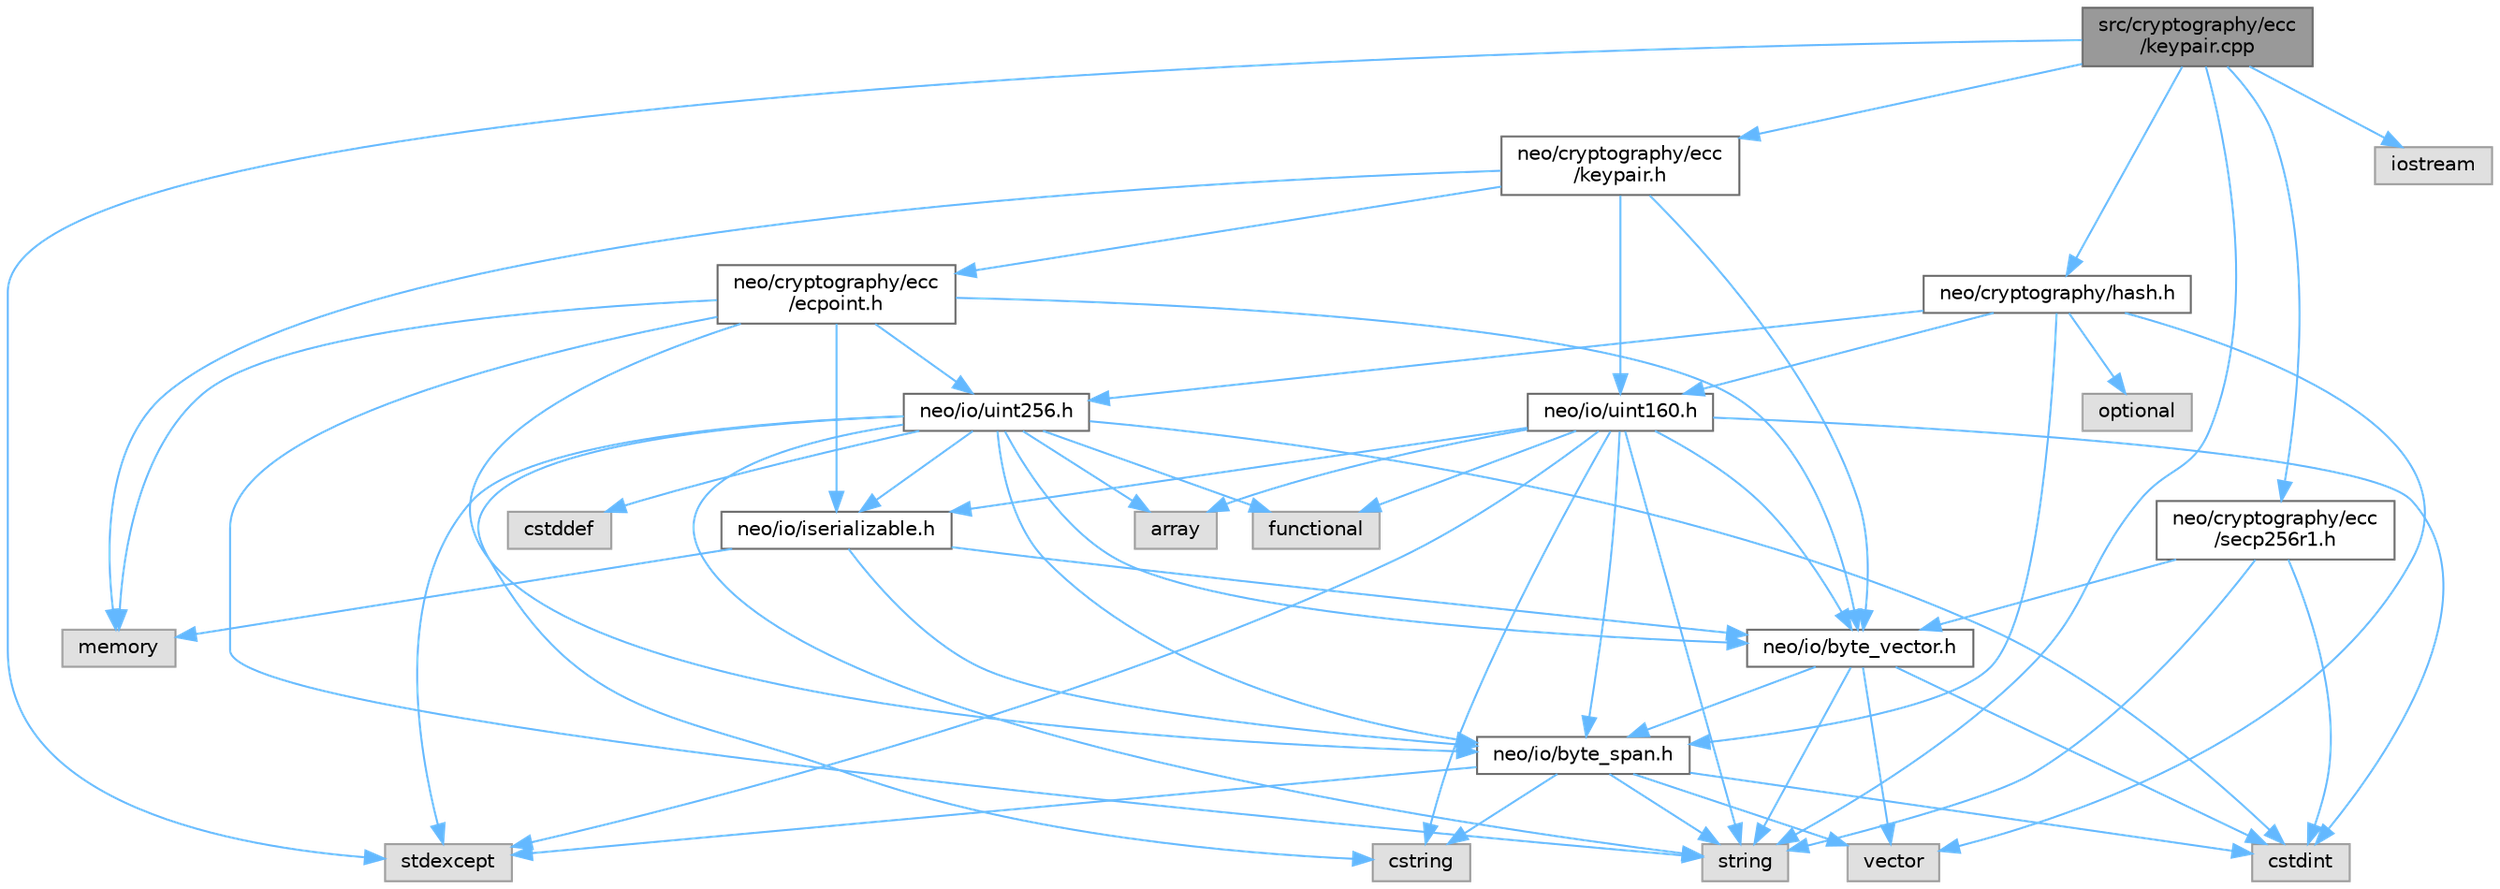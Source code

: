 digraph "src/cryptography/ecc/keypair.cpp"
{
 // LATEX_PDF_SIZE
  bgcolor="transparent";
  edge [fontname=Helvetica,fontsize=10,labelfontname=Helvetica,labelfontsize=10];
  node [fontname=Helvetica,fontsize=10,shape=box,height=0.2,width=0.4];
  Node1 [id="Node000001",label="src/cryptography/ecc\l/keypair.cpp",height=0.2,width=0.4,color="gray40", fillcolor="grey60", style="filled", fontcolor="black",tooltip=" "];
  Node1 -> Node2 [id="edge56_Node000001_Node000002",color="steelblue1",style="solid",tooltip=" "];
  Node2 [id="Node000002",label="neo/cryptography/ecc\l/keypair.h",height=0.2,width=0.4,color="grey40", fillcolor="white", style="filled",URL="$keypair_8h.html",tooltip=" "];
  Node2 -> Node3 [id="edge57_Node000002_Node000003",color="steelblue1",style="solid",tooltip=" "];
  Node3 [id="Node000003",label="neo/cryptography/ecc\l/ecpoint.h",height=0.2,width=0.4,color="grey40", fillcolor="white", style="filled",URL="$ecpoint_8h.html",tooltip=" "];
  Node3 -> Node4 [id="edge58_Node000003_Node000004",color="steelblue1",style="solid",tooltip=" "];
  Node4 [id="Node000004",label="neo/io/byte_span.h",height=0.2,width=0.4,color="grey40", fillcolor="white", style="filled",URL="$io_2byte__span_8h.html",tooltip=" "];
  Node4 -> Node5 [id="edge59_Node000004_Node000005",color="steelblue1",style="solid",tooltip=" "];
  Node5 [id="Node000005",label="cstdint",height=0.2,width=0.4,color="grey60", fillcolor="#E0E0E0", style="filled",tooltip=" "];
  Node4 -> Node6 [id="edge60_Node000004_Node000006",color="steelblue1",style="solid",tooltip=" "];
  Node6 [id="Node000006",label="cstring",height=0.2,width=0.4,color="grey60", fillcolor="#E0E0E0", style="filled",tooltip=" "];
  Node4 -> Node7 [id="edge61_Node000004_Node000007",color="steelblue1",style="solid",tooltip=" "];
  Node7 [id="Node000007",label="stdexcept",height=0.2,width=0.4,color="grey60", fillcolor="#E0E0E0", style="filled",tooltip=" "];
  Node4 -> Node8 [id="edge62_Node000004_Node000008",color="steelblue1",style="solid",tooltip=" "];
  Node8 [id="Node000008",label="string",height=0.2,width=0.4,color="grey60", fillcolor="#E0E0E0", style="filled",tooltip=" "];
  Node4 -> Node9 [id="edge63_Node000004_Node000009",color="steelblue1",style="solid",tooltip=" "];
  Node9 [id="Node000009",label="vector",height=0.2,width=0.4,color="grey60", fillcolor="#E0E0E0", style="filled",tooltip=" "];
  Node3 -> Node10 [id="edge64_Node000003_Node000010",color="steelblue1",style="solid",tooltip=" "];
  Node10 [id="Node000010",label="neo/io/byte_vector.h",height=0.2,width=0.4,color="grey40", fillcolor="white", style="filled",URL="$io_2byte__vector_8h.html",tooltip=" "];
  Node10 -> Node4 [id="edge65_Node000010_Node000004",color="steelblue1",style="solid",tooltip=" "];
  Node10 -> Node5 [id="edge66_Node000010_Node000005",color="steelblue1",style="solid",tooltip=" "];
  Node10 -> Node8 [id="edge67_Node000010_Node000008",color="steelblue1",style="solid",tooltip=" "];
  Node10 -> Node9 [id="edge68_Node000010_Node000009",color="steelblue1",style="solid",tooltip=" "];
  Node3 -> Node11 [id="edge69_Node000003_Node000011",color="steelblue1",style="solid",tooltip=" "];
  Node11 [id="Node000011",label="neo/io/iserializable.h",height=0.2,width=0.4,color="grey40", fillcolor="white", style="filled",URL="$iserializable_8h.html",tooltip=" "];
  Node11 -> Node4 [id="edge70_Node000011_Node000004",color="steelblue1",style="solid",tooltip=" "];
  Node11 -> Node10 [id="edge71_Node000011_Node000010",color="steelblue1",style="solid",tooltip=" "];
  Node11 -> Node12 [id="edge72_Node000011_Node000012",color="steelblue1",style="solid",tooltip=" "];
  Node12 [id="Node000012",label="memory",height=0.2,width=0.4,color="grey60", fillcolor="#E0E0E0", style="filled",tooltip=" "];
  Node3 -> Node13 [id="edge73_Node000003_Node000013",color="steelblue1",style="solid",tooltip=" "];
  Node13 [id="Node000013",label="neo/io/uint256.h",height=0.2,width=0.4,color="grey40", fillcolor="white", style="filled",URL="$uint256_8h.html",tooltip=" "];
  Node13 -> Node4 [id="edge74_Node000013_Node000004",color="steelblue1",style="solid",tooltip=" "];
  Node13 -> Node10 [id="edge75_Node000013_Node000010",color="steelblue1",style="solid",tooltip=" "];
  Node13 -> Node11 [id="edge76_Node000013_Node000011",color="steelblue1",style="solid",tooltip=" "];
  Node13 -> Node14 [id="edge77_Node000013_Node000014",color="steelblue1",style="solid",tooltip=" "];
  Node14 [id="Node000014",label="array",height=0.2,width=0.4,color="grey60", fillcolor="#E0E0E0", style="filled",tooltip=" "];
  Node13 -> Node15 [id="edge78_Node000013_Node000015",color="steelblue1",style="solid",tooltip=" "];
  Node15 [id="Node000015",label="cstddef",height=0.2,width=0.4,color="grey60", fillcolor="#E0E0E0", style="filled",tooltip=" "];
  Node13 -> Node5 [id="edge79_Node000013_Node000005",color="steelblue1",style="solid",tooltip=" "];
  Node13 -> Node6 [id="edge80_Node000013_Node000006",color="steelblue1",style="solid",tooltip=" "];
  Node13 -> Node16 [id="edge81_Node000013_Node000016",color="steelblue1",style="solid",tooltip=" "];
  Node16 [id="Node000016",label="functional",height=0.2,width=0.4,color="grey60", fillcolor="#E0E0E0", style="filled",tooltip=" "];
  Node13 -> Node7 [id="edge82_Node000013_Node000007",color="steelblue1",style="solid",tooltip=" "];
  Node13 -> Node8 [id="edge83_Node000013_Node000008",color="steelblue1",style="solid",tooltip=" "];
  Node3 -> Node12 [id="edge84_Node000003_Node000012",color="steelblue1",style="solid",tooltip=" "];
  Node3 -> Node8 [id="edge85_Node000003_Node000008",color="steelblue1",style="solid",tooltip=" "];
  Node2 -> Node10 [id="edge86_Node000002_Node000010",color="steelblue1",style="solid",tooltip=" "];
  Node2 -> Node17 [id="edge87_Node000002_Node000017",color="steelblue1",style="solid",tooltip=" "];
  Node17 [id="Node000017",label="neo/io/uint160.h",height=0.2,width=0.4,color="grey40", fillcolor="white", style="filled",URL="$uint160_8h.html",tooltip=" "];
  Node17 -> Node4 [id="edge88_Node000017_Node000004",color="steelblue1",style="solid",tooltip=" "];
  Node17 -> Node10 [id="edge89_Node000017_Node000010",color="steelblue1",style="solid",tooltip=" "];
  Node17 -> Node11 [id="edge90_Node000017_Node000011",color="steelblue1",style="solid",tooltip=" "];
  Node17 -> Node14 [id="edge91_Node000017_Node000014",color="steelblue1",style="solid",tooltip=" "];
  Node17 -> Node5 [id="edge92_Node000017_Node000005",color="steelblue1",style="solid",tooltip=" "];
  Node17 -> Node6 [id="edge93_Node000017_Node000006",color="steelblue1",style="solid",tooltip=" "];
  Node17 -> Node16 [id="edge94_Node000017_Node000016",color="steelblue1",style="solid",tooltip=" "];
  Node17 -> Node7 [id="edge95_Node000017_Node000007",color="steelblue1",style="solid",tooltip=" "];
  Node17 -> Node8 [id="edge96_Node000017_Node000008",color="steelblue1",style="solid",tooltip=" "];
  Node2 -> Node12 [id="edge97_Node000002_Node000012",color="steelblue1",style="solid",tooltip=" "];
  Node1 -> Node18 [id="edge98_Node000001_Node000018",color="steelblue1",style="solid",tooltip=" "];
  Node18 [id="Node000018",label="neo/cryptography/ecc\l/secp256r1.h",height=0.2,width=0.4,color="grey40", fillcolor="white", style="filled",URL="$secp256r1_8h.html",tooltip=" "];
  Node18 -> Node10 [id="edge99_Node000018_Node000010",color="steelblue1",style="solid",tooltip=" "];
  Node18 -> Node5 [id="edge100_Node000018_Node000005",color="steelblue1",style="solid",tooltip=" "];
  Node18 -> Node8 [id="edge101_Node000018_Node000008",color="steelblue1",style="solid",tooltip=" "];
  Node1 -> Node19 [id="edge102_Node000001_Node000019",color="steelblue1",style="solid",tooltip=" "];
  Node19 [id="Node000019",label="neo/cryptography/hash.h",height=0.2,width=0.4,color="grey40", fillcolor="white", style="filled",URL="$hash_8h.html",tooltip=" "];
  Node19 -> Node4 [id="edge103_Node000019_Node000004",color="steelblue1",style="solid",tooltip=" "];
  Node19 -> Node17 [id="edge104_Node000019_Node000017",color="steelblue1",style="solid",tooltip=" "];
  Node19 -> Node13 [id="edge105_Node000019_Node000013",color="steelblue1",style="solid",tooltip=" "];
  Node19 -> Node20 [id="edge106_Node000019_Node000020",color="steelblue1",style="solid",tooltip=" "];
  Node20 [id="Node000020",label="optional",height=0.2,width=0.4,color="grey60", fillcolor="#E0E0E0", style="filled",tooltip=" "];
  Node19 -> Node9 [id="edge107_Node000019_Node000009",color="steelblue1",style="solid",tooltip=" "];
  Node1 -> Node21 [id="edge108_Node000001_Node000021",color="steelblue1",style="solid",tooltip=" "];
  Node21 [id="Node000021",label="iostream",height=0.2,width=0.4,color="grey60", fillcolor="#E0E0E0", style="filled",tooltip=" "];
  Node1 -> Node7 [id="edge109_Node000001_Node000007",color="steelblue1",style="solid",tooltip=" "];
  Node1 -> Node8 [id="edge110_Node000001_Node000008",color="steelblue1",style="solid",tooltip=" "];
}
